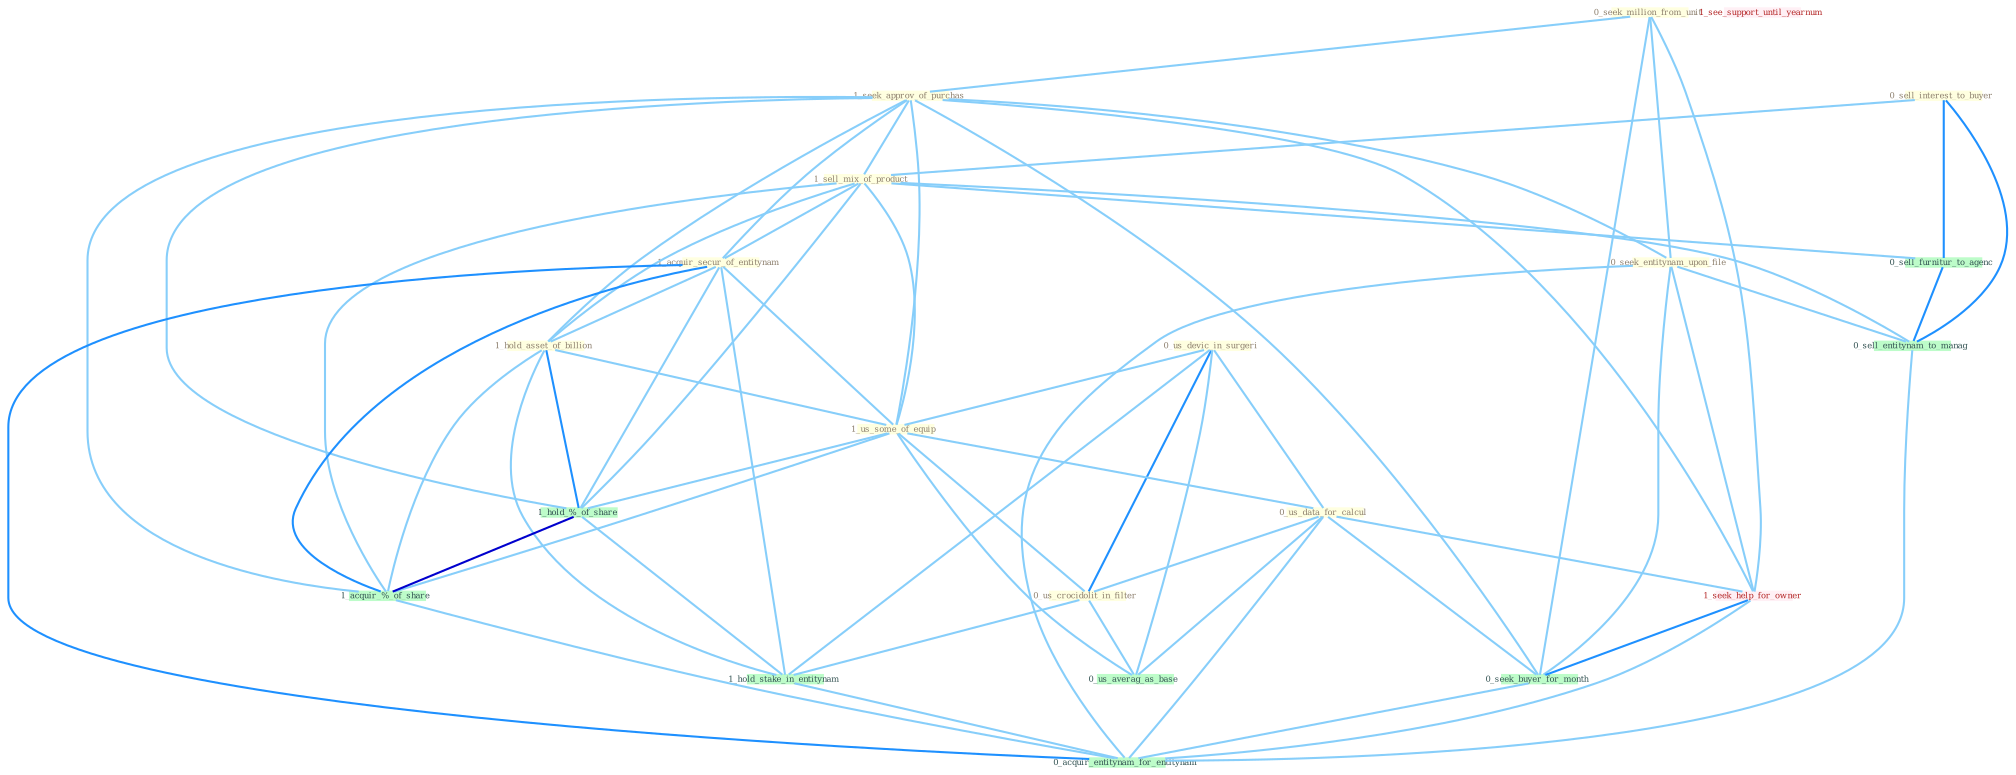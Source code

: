 Graph G{ 
    node
    [shape=polygon,style=filled,width=.5,height=.06,color="#BDFCC9",fixedsize=true,fontsize=4,
    fontcolor="#2f4f4f"];
    {node
    [color="#ffffe0", fontcolor="#8b7d6b"] "0_sell_interest_to_buyer " "0_seek_million_from_unit " "1_seek_approv_of_purchas " "1_sell_mix_of_product " "1_acquir_secur_of_entitynam " "0_us_devic_in_surgeri " "1_hold_asset_of_billion " "1_us_some_of_equip " "0_us_data_for_calcul " "0_us_crocidolit_in_filter " "0_seek_entitynam_upon_file "}
{node [color="#fff0f5", fontcolor="#b22222"] "1_seek_help_for_owner " "1_see_support_until_yearnum "}
edge [color="#B0E2FF"];

	"0_sell_interest_to_buyer " -- "1_sell_mix_of_product " [w="1", color="#87cefa" ];
	"0_sell_interest_to_buyer " -- "0_sell_furnitur_to_agenc " [w="2", color="#1e90ff" , len=0.8];
	"0_sell_interest_to_buyer " -- "0_sell_entitynam_to_manag " [w="2", color="#1e90ff" , len=0.8];
	"0_seek_million_from_unit " -- "1_seek_approv_of_purchas " [w="1", color="#87cefa" ];
	"0_seek_million_from_unit " -- "0_seek_entitynam_upon_file " [w="1", color="#87cefa" ];
	"0_seek_million_from_unit " -- "1_seek_help_for_owner " [w="1", color="#87cefa" ];
	"0_seek_million_from_unit " -- "0_seek_buyer_for_month " [w="1", color="#87cefa" ];
	"1_seek_approv_of_purchas " -- "1_sell_mix_of_product " [w="1", color="#87cefa" ];
	"1_seek_approv_of_purchas " -- "1_acquir_secur_of_entitynam " [w="1", color="#87cefa" ];
	"1_seek_approv_of_purchas " -- "1_hold_asset_of_billion " [w="1", color="#87cefa" ];
	"1_seek_approv_of_purchas " -- "1_us_some_of_equip " [w="1", color="#87cefa" ];
	"1_seek_approv_of_purchas " -- "0_seek_entitynam_upon_file " [w="1", color="#87cefa" ];
	"1_seek_approv_of_purchas " -- "1_hold_%_of_share " [w="1", color="#87cefa" ];
	"1_seek_approv_of_purchas " -- "1_seek_help_for_owner " [w="1", color="#87cefa" ];
	"1_seek_approv_of_purchas " -- "0_seek_buyer_for_month " [w="1", color="#87cefa" ];
	"1_seek_approv_of_purchas " -- "1_acquir_%_of_share " [w="1", color="#87cefa" ];
	"1_sell_mix_of_product " -- "1_acquir_secur_of_entitynam " [w="1", color="#87cefa" ];
	"1_sell_mix_of_product " -- "1_hold_asset_of_billion " [w="1", color="#87cefa" ];
	"1_sell_mix_of_product " -- "1_us_some_of_equip " [w="1", color="#87cefa" ];
	"1_sell_mix_of_product " -- "1_hold_%_of_share " [w="1", color="#87cefa" ];
	"1_sell_mix_of_product " -- "1_acquir_%_of_share " [w="1", color="#87cefa" ];
	"1_sell_mix_of_product " -- "0_sell_furnitur_to_agenc " [w="1", color="#87cefa" ];
	"1_sell_mix_of_product " -- "0_sell_entitynam_to_manag " [w="1", color="#87cefa" ];
	"1_acquir_secur_of_entitynam " -- "1_hold_asset_of_billion " [w="1", color="#87cefa" ];
	"1_acquir_secur_of_entitynam " -- "1_us_some_of_equip " [w="1", color="#87cefa" ];
	"1_acquir_secur_of_entitynam " -- "1_hold_%_of_share " [w="1", color="#87cefa" ];
	"1_acquir_secur_of_entitynam " -- "1_hold_stake_in_entitynam " [w="1", color="#87cefa" ];
	"1_acquir_secur_of_entitynam " -- "1_acquir_%_of_share " [w="2", color="#1e90ff" , len=0.8];
	"1_acquir_secur_of_entitynam " -- "0_acquir_entitynam_for_entitynam " [w="2", color="#1e90ff" , len=0.8];
	"0_us_devic_in_surgeri " -- "1_us_some_of_equip " [w="1", color="#87cefa" ];
	"0_us_devic_in_surgeri " -- "0_us_data_for_calcul " [w="1", color="#87cefa" ];
	"0_us_devic_in_surgeri " -- "0_us_crocidolit_in_filter " [w="2", color="#1e90ff" , len=0.8];
	"0_us_devic_in_surgeri " -- "1_hold_stake_in_entitynam " [w="1", color="#87cefa" ];
	"0_us_devic_in_surgeri " -- "0_us_averag_as_base " [w="1", color="#87cefa" ];
	"1_hold_asset_of_billion " -- "1_us_some_of_equip " [w="1", color="#87cefa" ];
	"1_hold_asset_of_billion " -- "1_hold_%_of_share " [w="2", color="#1e90ff" , len=0.8];
	"1_hold_asset_of_billion " -- "1_hold_stake_in_entitynam " [w="1", color="#87cefa" ];
	"1_hold_asset_of_billion " -- "1_acquir_%_of_share " [w="1", color="#87cefa" ];
	"1_us_some_of_equip " -- "0_us_data_for_calcul " [w="1", color="#87cefa" ];
	"1_us_some_of_equip " -- "0_us_crocidolit_in_filter " [w="1", color="#87cefa" ];
	"1_us_some_of_equip " -- "1_hold_%_of_share " [w="1", color="#87cefa" ];
	"1_us_some_of_equip " -- "1_acquir_%_of_share " [w="1", color="#87cefa" ];
	"1_us_some_of_equip " -- "0_us_averag_as_base " [w="1", color="#87cefa" ];
	"0_us_data_for_calcul " -- "0_us_crocidolit_in_filter " [w="1", color="#87cefa" ];
	"0_us_data_for_calcul " -- "1_seek_help_for_owner " [w="1", color="#87cefa" ];
	"0_us_data_for_calcul " -- "0_seek_buyer_for_month " [w="1", color="#87cefa" ];
	"0_us_data_for_calcul " -- "0_us_averag_as_base " [w="1", color="#87cefa" ];
	"0_us_data_for_calcul " -- "0_acquir_entitynam_for_entitynam " [w="1", color="#87cefa" ];
	"0_us_crocidolit_in_filter " -- "1_hold_stake_in_entitynam " [w="1", color="#87cefa" ];
	"0_us_crocidolit_in_filter " -- "0_us_averag_as_base " [w="1", color="#87cefa" ];
	"0_seek_entitynam_upon_file " -- "1_seek_help_for_owner " [w="1", color="#87cefa" ];
	"0_seek_entitynam_upon_file " -- "0_seek_buyer_for_month " [w="1", color="#87cefa" ];
	"0_seek_entitynam_upon_file " -- "0_sell_entitynam_to_manag " [w="1", color="#87cefa" ];
	"0_seek_entitynam_upon_file " -- "0_acquir_entitynam_for_entitynam " [w="1", color="#87cefa" ];
	"1_hold_%_of_share " -- "1_hold_stake_in_entitynam " [w="1", color="#87cefa" ];
	"1_hold_%_of_share " -- "1_acquir_%_of_share " [w="3", color="#0000cd" , len=0.6];
	"1_hold_stake_in_entitynam " -- "0_acquir_entitynam_for_entitynam " [w="1", color="#87cefa" ];
	"1_seek_help_for_owner " -- "0_seek_buyer_for_month " [w="2", color="#1e90ff" , len=0.8];
	"1_seek_help_for_owner " -- "0_acquir_entitynam_for_entitynam " [w="1", color="#87cefa" ];
	"0_seek_buyer_for_month " -- "0_acquir_entitynam_for_entitynam " [w="1", color="#87cefa" ];
	"1_acquir_%_of_share " -- "0_acquir_entitynam_for_entitynam " [w="1", color="#87cefa" ];
	"0_sell_furnitur_to_agenc " -- "0_sell_entitynam_to_manag " [w="2", color="#1e90ff" , len=0.8];
	"0_sell_entitynam_to_manag " -- "0_acquir_entitynam_for_entitynam " [w="1", color="#87cefa" ];
}